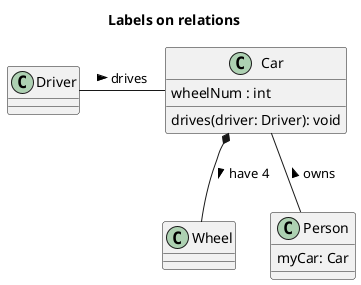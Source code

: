 @startuml Labels2
title Labels on relations
class Driver {
}
class Car {
    wheelNum : int
    drives(driver: Driver): void
}
class Wheel {
}
class Person {
    myCar: Car
}

Driver - Car : drives >
Car *-- Wheel : have 4 >
Car -- Person : < owns
@enduml
